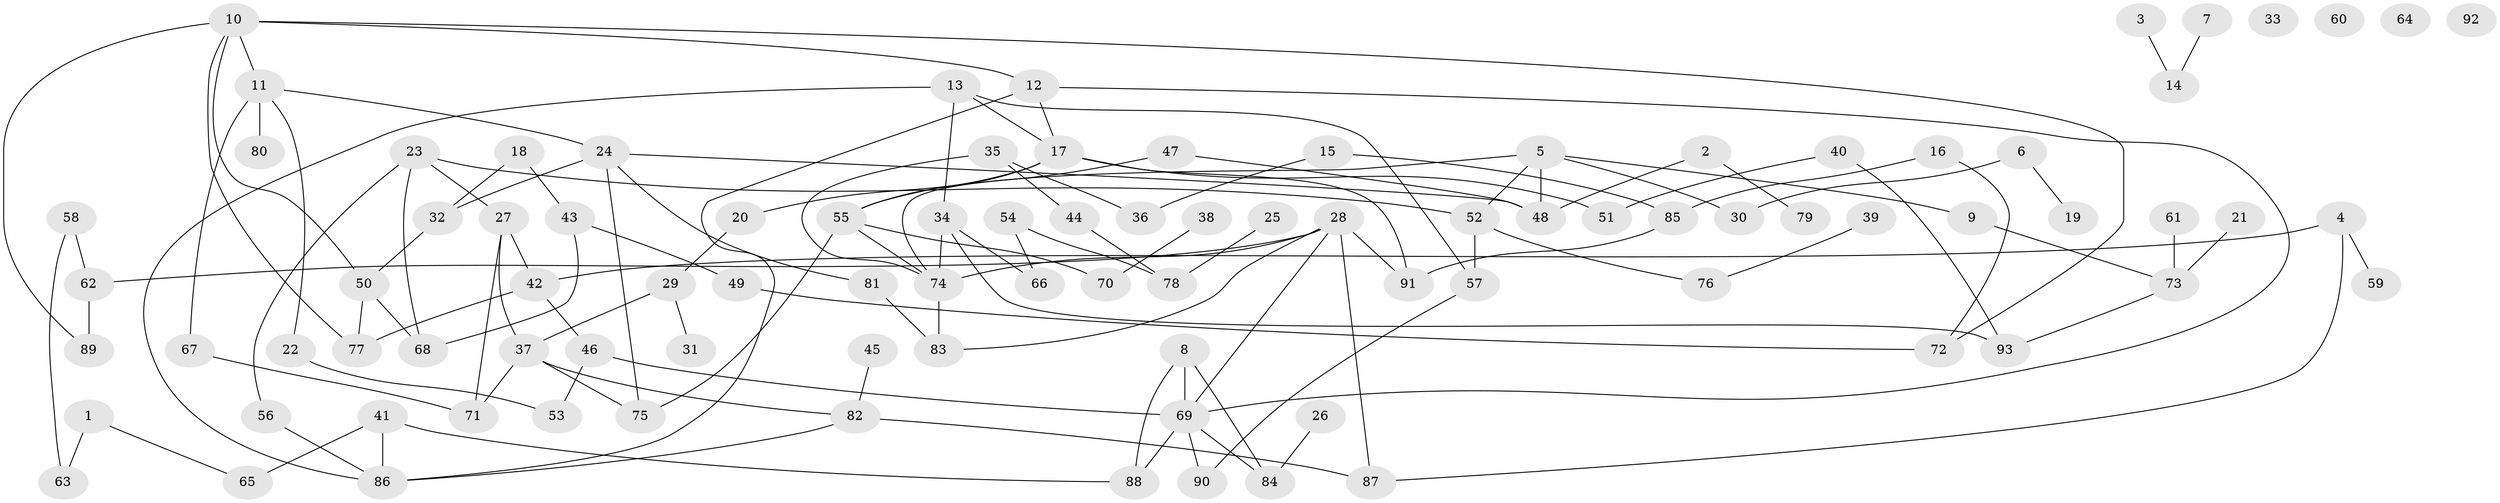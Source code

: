 // Generated by graph-tools (version 1.1) at 2025/33/03/09/25 02:33:49]
// undirected, 93 vertices, 124 edges
graph export_dot {
graph [start="1"]
  node [color=gray90,style=filled];
  1;
  2;
  3;
  4;
  5;
  6;
  7;
  8;
  9;
  10;
  11;
  12;
  13;
  14;
  15;
  16;
  17;
  18;
  19;
  20;
  21;
  22;
  23;
  24;
  25;
  26;
  27;
  28;
  29;
  30;
  31;
  32;
  33;
  34;
  35;
  36;
  37;
  38;
  39;
  40;
  41;
  42;
  43;
  44;
  45;
  46;
  47;
  48;
  49;
  50;
  51;
  52;
  53;
  54;
  55;
  56;
  57;
  58;
  59;
  60;
  61;
  62;
  63;
  64;
  65;
  66;
  67;
  68;
  69;
  70;
  71;
  72;
  73;
  74;
  75;
  76;
  77;
  78;
  79;
  80;
  81;
  82;
  83;
  84;
  85;
  86;
  87;
  88;
  89;
  90;
  91;
  92;
  93;
  1 -- 63;
  1 -- 65;
  2 -- 48;
  2 -- 79;
  3 -- 14;
  4 -- 42;
  4 -- 59;
  4 -- 87;
  5 -- 9;
  5 -- 30;
  5 -- 48;
  5 -- 52;
  5 -- 74;
  6 -- 19;
  6 -- 30;
  7 -- 14;
  8 -- 69;
  8 -- 84;
  8 -- 88;
  9 -- 73;
  10 -- 11;
  10 -- 12;
  10 -- 50;
  10 -- 72;
  10 -- 77;
  10 -- 89;
  11 -- 22;
  11 -- 24;
  11 -- 67;
  11 -- 80;
  12 -- 17;
  12 -- 69;
  12 -- 86;
  13 -- 17;
  13 -- 34;
  13 -- 57;
  13 -- 86;
  15 -- 36;
  15 -- 85;
  16 -- 72;
  16 -- 85;
  17 -- 20;
  17 -- 51;
  17 -- 55;
  17 -- 91;
  18 -- 32;
  18 -- 43;
  20 -- 29;
  21 -- 73;
  22 -- 53;
  23 -- 27;
  23 -- 52;
  23 -- 56;
  23 -- 68;
  24 -- 32;
  24 -- 48;
  24 -- 75;
  24 -- 81;
  25 -- 78;
  26 -- 84;
  27 -- 37;
  27 -- 42;
  27 -- 71;
  28 -- 62;
  28 -- 69;
  28 -- 74;
  28 -- 83;
  28 -- 87;
  28 -- 91;
  29 -- 31;
  29 -- 37;
  32 -- 50;
  34 -- 66;
  34 -- 74;
  34 -- 93;
  35 -- 36;
  35 -- 44;
  35 -- 74;
  37 -- 71;
  37 -- 75;
  37 -- 82;
  38 -- 70;
  39 -- 76;
  40 -- 51;
  40 -- 93;
  41 -- 65;
  41 -- 86;
  41 -- 88;
  42 -- 46;
  42 -- 77;
  43 -- 49;
  43 -- 68;
  44 -- 78;
  45 -- 82;
  46 -- 53;
  46 -- 69;
  47 -- 48;
  47 -- 55;
  49 -- 72;
  50 -- 68;
  50 -- 77;
  52 -- 57;
  52 -- 76;
  54 -- 66;
  54 -- 78;
  55 -- 70;
  55 -- 74;
  55 -- 75;
  56 -- 86;
  57 -- 90;
  58 -- 62;
  58 -- 63;
  61 -- 73;
  62 -- 89;
  67 -- 71;
  69 -- 84;
  69 -- 88;
  69 -- 90;
  73 -- 93;
  74 -- 83;
  81 -- 83;
  82 -- 86;
  82 -- 87;
  85 -- 91;
}

